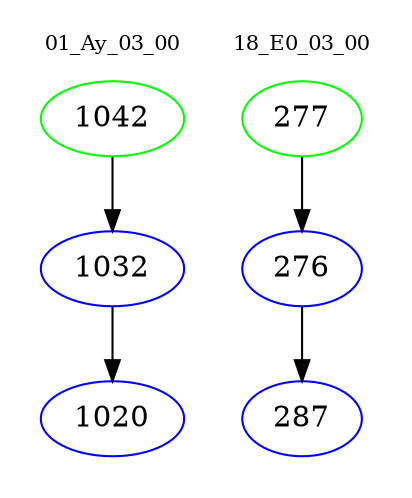 digraph{
subgraph cluster_0 {
color = white
label = "01_Ay_03_00";
fontsize=10;
T0_1042 [label="1042", color="green"]
T0_1042 -> T0_1032 [color="black"]
T0_1032 [label="1032", color="blue"]
T0_1032 -> T0_1020 [color="black"]
T0_1020 [label="1020", color="blue"]
}
subgraph cluster_1 {
color = white
label = "18_E0_03_00";
fontsize=10;
T1_277 [label="277", color="green"]
T1_277 -> T1_276 [color="black"]
T1_276 [label="276", color="blue"]
T1_276 -> T1_287 [color="black"]
T1_287 [label="287", color="blue"]
}
}
